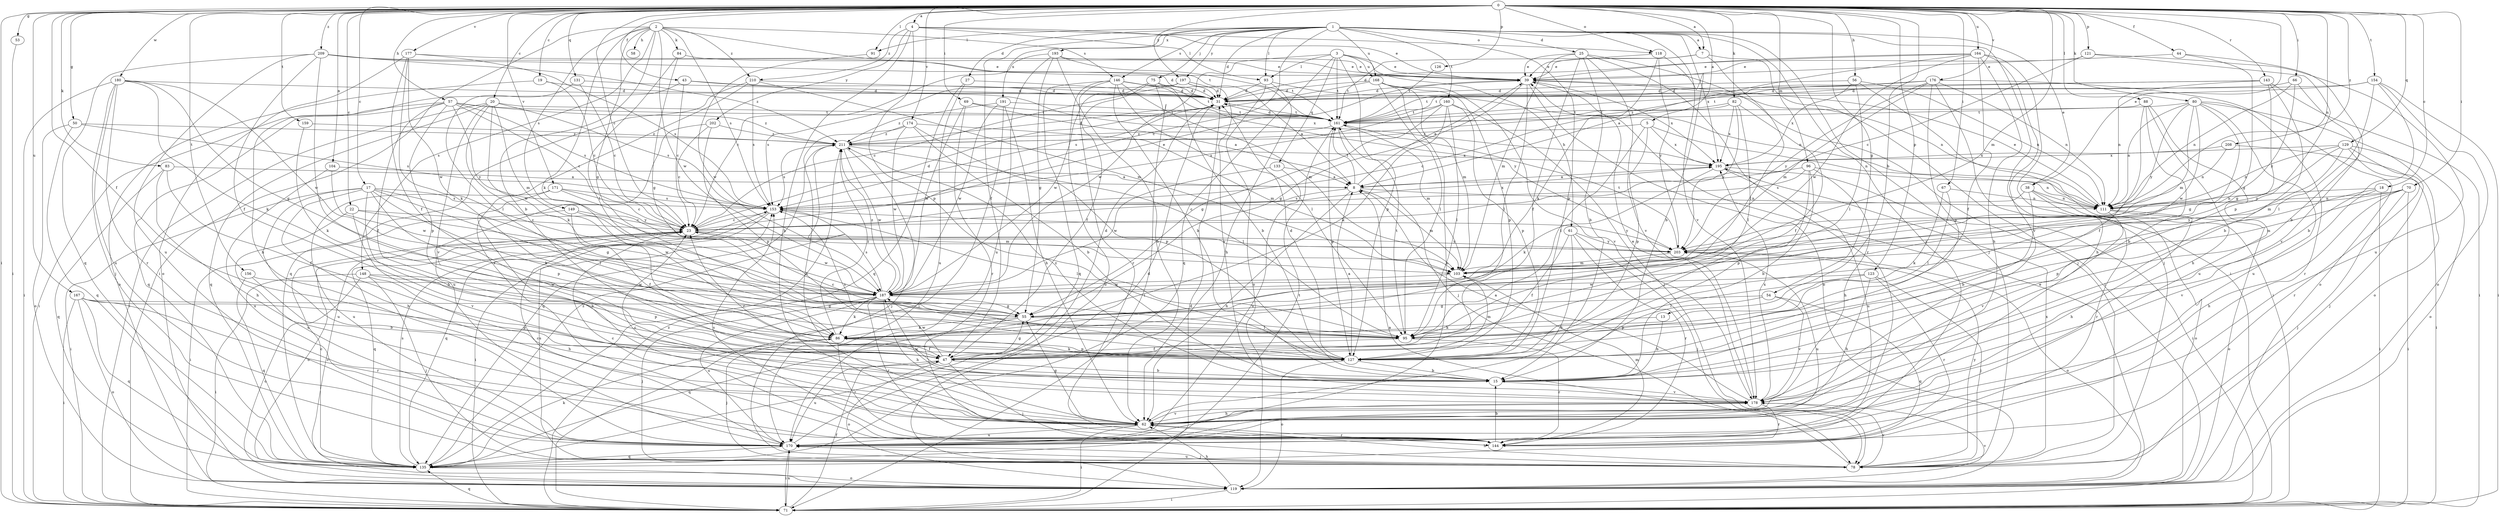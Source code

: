 strict digraph  {
0;
1;
2;
3;
4;
5;
7;
8;
13;
15;
17;
18;
19;
20;
22;
23;
25;
27;
31;
38;
39;
43;
44;
47;
50;
53;
54;
55;
56;
57;
58;
61;
62;
66;
67;
69;
70;
71;
75;
78;
80;
82;
83;
84;
86;
88;
91;
93;
95;
96;
103;
104;
111;
118;
119;
121;
123;
126;
127;
129;
131;
133;
135;
143;
144;
146;
148;
149;
153;
154;
156;
159;
160;
161;
164;
167;
168;
170;
171;
174;
176;
177;
178;
180;
187;
191;
193;
195;
197;
202;
203;
208;
209;
210;
211;
0 -> 4  [label=a];
0 -> 5  [label=a];
0 -> 7  [label=a];
0 -> 13  [label=b];
0 -> 17  [label=c];
0 -> 18  [label=c];
0 -> 19  [label=c];
0 -> 20  [label=c];
0 -> 22  [label=c];
0 -> 23  [label=c];
0 -> 38  [label=e];
0 -> 43  [label=f];
0 -> 44  [label=f];
0 -> 47  [label=f];
0 -> 50  [label=g];
0 -> 53  [label=g];
0 -> 54  [label=g];
0 -> 56  [label=h];
0 -> 57  [label=h];
0 -> 66  [label=i];
0 -> 67  [label=i];
0 -> 69  [label=i];
0 -> 70  [label=i];
0 -> 71  [label=i];
0 -> 80  [label=k];
0 -> 82  [label=k];
0 -> 83  [label=k];
0 -> 88  [label=l];
0 -> 91  [label=l];
0 -> 96  [label=m];
0 -> 103  [label=m];
0 -> 104  [label=n];
0 -> 111  [label=n];
0 -> 118  [label=o];
0 -> 121  [label=p];
0 -> 123  [label=p];
0 -> 126  [label=p];
0 -> 129  [label=q];
0 -> 131  [label=q];
0 -> 143  [label=r];
0 -> 154  [label=t];
0 -> 156  [label=t];
0 -> 159  [label=t];
0 -> 164  [label=u];
0 -> 167  [label=u];
0 -> 171  [label=v];
0 -> 174  [label=v];
0 -> 176  [label=v];
0 -> 177  [label=v];
0 -> 180  [label=w];
0 -> 197  [label=y];
0 -> 208  [label=z];
0 -> 209  [label=z];
1 -> 7  [label=a];
1 -> 23  [label=c];
1 -> 25  [label=d];
1 -> 27  [label=d];
1 -> 31  [label=d];
1 -> 38  [label=e];
1 -> 47  [label=f];
1 -> 71  [label=i];
1 -> 75  [label=j];
1 -> 78  [label=j];
1 -> 91  [label=l];
1 -> 93  [label=l];
1 -> 127  [label=p];
1 -> 144  [label=r];
1 -> 146  [label=s];
1 -> 160  [label=t];
1 -> 168  [label=u];
1 -> 178  [label=v];
1 -> 191  [label=x];
1 -> 193  [label=x];
1 -> 195  [label=x];
1 -> 197  [label=y];
2 -> 15  [label=b];
2 -> 55  [label=g];
2 -> 58  [label=h];
2 -> 71  [label=i];
2 -> 84  [label=k];
2 -> 86  [label=k];
2 -> 146  [label=s];
2 -> 148  [label=s];
2 -> 149  [label=s];
2 -> 153  [label=s];
2 -> 161  [label=t];
2 -> 187  [label=w];
2 -> 210  [label=z];
3 -> 39  [label=e];
3 -> 61  [label=h];
3 -> 93  [label=l];
3 -> 127  [label=p];
3 -> 133  [label=q];
3 -> 135  [label=q];
3 -> 161  [label=t];
3 -> 168  [label=u];
3 -> 187  [label=w];
4 -> 39  [label=e];
4 -> 62  [label=h];
4 -> 93  [label=l];
4 -> 118  [label=o];
4 -> 127  [label=p];
4 -> 202  [label=y];
4 -> 210  [label=z];
5 -> 95  [label=l];
5 -> 111  [label=n];
5 -> 127  [label=p];
5 -> 195  [label=x];
5 -> 211  [label=z];
7 -> 39  [label=e];
7 -> 78  [label=j];
7 -> 95  [label=l];
7 -> 161  [label=t];
8 -> 39  [label=e];
8 -> 62  [label=h];
8 -> 103  [label=m];
8 -> 111  [label=n];
8 -> 153  [label=s];
8 -> 161  [label=t];
13 -> 15  [label=b];
13 -> 86  [label=k];
15 -> 23  [label=c];
15 -> 178  [label=v];
15 -> 211  [label=z];
17 -> 15  [label=b];
17 -> 55  [label=g];
17 -> 62  [label=h];
17 -> 71  [label=i];
17 -> 86  [label=k];
17 -> 95  [label=l];
17 -> 127  [label=p];
17 -> 153  [label=s];
17 -> 170  [label=u];
18 -> 71  [label=i];
18 -> 111  [label=n];
18 -> 127  [label=p];
18 -> 178  [label=v];
19 -> 23  [label=c];
19 -> 31  [label=d];
19 -> 119  [label=o];
20 -> 71  [label=i];
20 -> 86  [label=k];
20 -> 103  [label=m];
20 -> 135  [label=q];
20 -> 153  [label=s];
20 -> 161  [label=t];
20 -> 178  [label=v];
20 -> 187  [label=w];
22 -> 23  [label=c];
22 -> 170  [label=u];
22 -> 178  [label=v];
22 -> 187  [label=w];
23 -> 31  [label=d];
23 -> 119  [label=o];
23 -> 135  [label=q];
23 -> 187  [label=w];
23 -> 203  [label=y];
25 -> 15  [label=b];
25 -> 39  [label=e];
25 -> 47  [label=f];
25 -> 71  [label=i];
25 -> 103  [label=m];
25 -> 144  [label=r];
25 -> 178  [label=v];
27 -> 31  [label=d];
27 -> 135  [label=q];
27 -> 170  [label=u];
31 -> 161  [label=t];
38 -> 15  [label=b];
38 -> 23  [label=c];
38 -> 111  [label=n];
38 -> 119  [label=o];
38 -> 144  [label=r];
39 -> 31  [label=d];
39 -> 55  [label=g];
39 -> 95  [label=l];
39 -> 111  [label=n];
39 -> 119  [label=o];
39 -> 195  [label=x];
43 -> 23  [label=c];
43 -> 31  [label=d];
43 -> 62  [label=h];
43 -> 195  [label=x];
44 -> 15  [label=b];
44 -> 39  [label=e];
44 -> 55  [label=g];
47 -> 15  [label=b];
47 -> 31  [label=d];
47 -> 55  [label=g];
47 -> 78  [label=j];
47 -> 119  [label=o];
47 -> 170  [label=u];
47 -> 187  [label=w];
50 -> 119  [label=o];
50 -> 135  [label=q];
50 -> 153  [label=s];
50 -> 211  [label=z];
53 -> 71  [label=i];
54 -> 55  [label=g];
54 -> 127  [label=p];
54 -> 135  [label=q];
54 -> 178  [label=v];
55 -> 86  [label=k];
55 -> 95  [label=l];
55 -> 135  [label=q];
56 -> 31  [label=d];
56 -> 71  [label=i];
56 -> 95  [label=l];
56 -> 111  [label=n];
56 -> 195  [label=x];
57 -> 23  [label=c];
57 -> 47  [label=f];
57 -> 71  [label=i];
57 -> 127  [label=p];
57 -> 135  [label=q];
57 -> 153  [label=s];
57 -> 161  [label=t];
57 -> 203  [label=y];
57 -> 211  [label=z];
61 -> 47  [label=f];
61 -> 62  [label=h];
61 -> 78  [label=j];
61 -> 144  [label=r];
61 -> 203  [label=y];
62 -> 23  [label=c];
62 -> 55  [label=g];
62 -> 71  [label=i];
62 -> 144  [label=r];
62 -> 170  [label=u];
62 -> 178  [label=v];
66 -> 31  [label=d];
66 -> 111  [label=n];
66 -> 178  [label=v];
66 -> 203  [label=y];
67 -> 86  [label=k];
67 -> 95  [label=l];
67 -> 111  [label=n];
69 -> 8  [label=a];
69 -> 144  [label=r];
69 -> 161  [label=t];
69 -> 187  [label=w];
70 -> 62  [label=h];
70 -> 71  [label=i];
70 -> 78  [label=j];
70 -> 103  [label=m];
70 -> 111  [label=n];
70 -> 203  [label=y];
71 -> 31  [label=d];
71 -> 47  [label=f];
71 -> 135  [label=q];
71 -> 170  [label=u];
71 -> 211  [label=z];
75 -> 15  [label=b];
75 -> 31  [label=d];
75 -> 47  [label=f];
75 -> 71  [label=i];
75 -> 187  [label=w];
78 -> 8  [label=a];
78 -> 62  [label=h];
78 -> 153  [label=s];
78 -> 170  [label=u];
78 -> 178  [label=v];
78 -> 195  [label=x];
78 -> 203  [label=y];
80 -> 55  [label=g];
80 -> 103  [label=m];
80 -> 111  [label=n];
80 -> 119  [label=o];
80 -> 144  [label=r];
80 -> 161  [label=t];
80 -> 170  [label=u];
80 -> 187  [label=w];
80 -> 203  [label=y];
82 -> 23  [label=c];
82 -> 47  [label=f];
82 -> 95  [label=l];
82 -> 161  [label=t];
82 -> 195  [label=x];
82 -> 203  [label=y];
83 -> 8  [label=a];
83 -> 47  [label=f];
83 -> 62  [label=h];
83 -> 135  [label=q];
84 -> 39  [label=e];
84 -> 55  [label=g];
84 -> 95  [label=l];
86 -> 47  [label=f];
86 -> 78  [label=j];
86 -> 127  [label=p];
86 -> 144  [label=r];
86 -> 211  [label=z];
88 -> 15  [label=b];
88 -> 47  [label=f];
88 -> 62  [label=h];
88 -> 161  [label=t];
88 -> 170  [label=u];
91 -> 187  [label=w];
93 -> 31  [label=d];
93 -> 62  [label=h];
93 -> 111  [label=n];
93 -> 119  [label=o];
95 -> 23  [label=c];
95 -> 47  [label=f];
95 -> 144  [label=r];
95 -> 161  [label=t];
96 -> 8  [label=a];
96 -> 15  [label=b];
96 -> 62  [label=h];
96 -> 111  [label=n];
96 -> 127  [label=p];
96 -> 153  [label=s];
103 -> 187  [label=w];
104 -> 8  [label=a];
104 -> 170  [label=u];
104 -> 187  [label=w];
111 -> 39  [label=e];
111 -> 62  [label=h];
111 -> 119  [label=o];
111 -> 178  [label=v];
118 -> 15  [label=b];
118 -> 39  [label=e];
118 -> 86  [label=k];
118 -> 203  [label=y];
119 -> 23  [label=c];
119 -> 39  [label=e];
119 -> 62  [label=h];
119 -> 71  [label=i];
119 -> 178  [label=v];
121 -> 23  [label=c];
121 -> 39  [label=e];
121 -> 127  [label=p];
121 -> 170  [label=u];
123 -> 62  [label=h];
123 -> 78  [label=j];
123 -> 95  [label=l];
123 -> 144  [label=r];
123 -> 187  [label=w];
126 -> 161  [label=t];
127 -> 8  [label=a];
127 -> 15  [label=b];
127 -> 31  [label=d];
127 -> 86  [label=k];
127 -> 103  [label=m];
127 -> 119  [label=o];
127 -> 153  [label=s];
129 -> 78  [label=j];
129 -> 103  [label=m];
129 -> 111  [label=n];
129 -> 119  [label=o];
129 -> 144  [label=r];
129 -> 195  [label=x];
129 -> 203  [label=y];
131 -> 23  [label=c];
131 -> 31  [label=d];
131 -> 95  [label=l];
133 -> 8  [label=a];
133 -> 170  [label=u];
133 -> 187  [label=w];
135 -> 23  [label=c];
135 -> 86  [label=k];
135 -> 119  [label=o];
135 -> 153  [label=s];
135 -> 161  [label=t];
135 -> 211  [label=z];
143 -> 15  [label=b];
143 -> 31  [label=d];
143 -> 55  [label=g];
143 -> 71  [label=i];
143 -> 111  [label=n];
143 -> 161  [label=t];
144 -> 15  [label=b];
144 -> 23  [label=c];
144 -> 103  [label=m];
144 -> 153  [label=s];
146 -> 15  [label=b];
146 -> 31  [label=d];
146 -> 95  [label=l];
146 -> 103  [label=m];
146 -> 119  [label=o];
146 -> 135  [label=q];
146 -> 144  [label=r];
146 -> 161  [label=t];
146 -> 203  [label=y];
148 -> 62  [label=h];
148 -> 71  [label=i];
148 -> 78  [label=j];
148 -> 119  [label=o];
148 -> 127  [label=p];
148 -> 187  [label=w];
149 -> 23  [label=c];
149 -> 47  [label=f];
149 -> 71  [label=i];
149 -> 103  [label=m];
153 -> 23  [label=c];
153 -> 39  [label=e];
153 -> 71  [label=i];
153 -> 95  [label=l];
153 -> 135  [label=q];
153 -> 195  [label=x];
153 -> 203  [label=y];
154 -> 15  [label=b];
154 -> 31  [label=d];
154 -> 71  [label=i];
154 -> 95  [label=l];
154 -> 119  [label=o];
154 -> 161  [label=t];
156 -> 15  [label=b];
156 -> 135  [label=q];
156 -> 187  [label=w];
159 -> 86  [label=k];
159 -> 211  [label=z];
160 -> 55  [label=g];
160 -> 78  [label=j];
160 -> 86  [label=k];
160 -> 95  [label=l];
160 -> 127  [label=p];
160 -> 153  [label=s];
160 -> 161  [label=t];
161 -> 31  [label=d];
161 -> 78  [label=j];
161 -> 103  [label=m];
161 -> 127  [label=p];
161 -> 211  [label=z];
164 -> 8  [label=a];
164 -> 31  [label=d];
164 -> 39  [label=e];
164 -> 47  [label=f];
164 -> 62  [label=h];
164 -> 78  [label=j];
164 -> 178  [label=v];
164 -> 187  [label=w];
167 -> 55  [label=g];
167 -> 71  [label=i];
167 -> 119  [label=o];
167 -> 127  [label=p];
167 -> 135  [label=q];
167 -> 144  [label=r];
168 -> 31  [label=d];
168 -> 95  [label=l];
168 -> 103  [label=m];
168 -> 127  [label=p];
168 -> 153  [label=s];
168 -> 170  [label=u];
168 -> 178  [label=v];
170 -> 23  [label=c];
170 -> 31  [label=d];
170 -> 71  [label=i];
170 -> 78  [label=j];
170 -> 135  [label=q];
171 -> 23  [label=c];
171 -> 62  [label=h];
171 -> 153  [label=s];
171 -> 170  [label=u];
171 -> 203  [label=y];
174 -> 15  [label=b];
174 -> 62  [label=h];
174 -> 103  [label=m];
174 -> 127  [label=p];
174 -> 187  [label=w];
174 -> 211  [label=z];
176 -> 31  [label=d];
176 -> 62  [label=h];
176 -> 103  [label=m];
176 -> 111  [label=n];
176 -> 119  [label=o];
176 -> 127  [label=p];
176 -> 161  [label=t];
176 -> 203  [label=y];
176 -> 211  [label=z];
177 -> 39  [label=e];
177 -> 47  [label=f];
177 -> 86  [label=k];
177 -> 119  [label=o];
177 -> 153  [label=s];
177 -> 187  [label=w];
178 -> 8  [label=a];
178 -> 39  [label=e];
178 -> 62  [label=h];
178 -> 144  [label=r];
178 -> 187  [label=w];
178 -> 195  [label=x];
180 -> 31  [label=d];
180 -> 55  [label=g];
180 -> 71  [label=i];
180 -> 78  [label=j];
180 -> 86  [label=k];
180 -> 144  [label=r];
180 -> 170  [label=u];
180 -> 187  [label=w];
187 -> 55  [label=g];
187 -> 62  [label=h];
187 -> 78  [label=j];
187 -> 86  [label=k];
187 -> 144  [label=r];
187 -> 153  [label=s];
187 -> 170  [label=u];
187 -> 211  [label=z];
191 -> 62  [label=h];
191 -> 71  [label=i];
191 -> 161  [label=t];
191 -> 187  [label=w];
191 -> 211  [label=z];
193 -> 23  [label=c];
193 -> 39  [label=e];
193 -> 55  [label=g];
193 -> 62  [label=h];
193 -> 161  [label=t];
193 -> 170  [label=u];
195 -> 8  [label=a];
195 -> 71  [label=i];
195 -> 86  [label=k];
195 -> 170  [label=u];
197 -> 8  [label=a];
197 -> 23  [label=c];
197 -> 31  [label=d];
197 -> 153  [label=s];
197 -> 178  [label=v];
202 -> 23  [label=c];
202 -> 127  [label=p];
202 -> 170  [label=u];
202 -> 211  [label=z];
203 -> 103  [label=m];
203 -> 119  [label=o];
203 -> 161  [label=t];
203 -> 170  [label=u];
208 -> 71  [label=i];
208 -> 111  [label=n];
208 -> 195  [label=x];
209 -> 31  [label=d];
209 -> 39  [label=e];
209 -> 47  [label=f];
209 -> 95  [label=l];
209 -> 135  [label=q];
209 -> 170  [label=u];
209 -> 211  [label=z];
210 -> 31  [label=d];
210 -> 103  [label=m];
210 -> 135  [label=q];
210 -> 144  [label=r];
210 -> 153  [label=s];
211 -> 31  [label=d];
211 -> 78  [label=j];
211 -> 95  [label=l];
211 -> 135  [label=q];
211 -> 153  [label=s];
211 -> 187  [label=w];
211 -> 195  [label=x];
}
